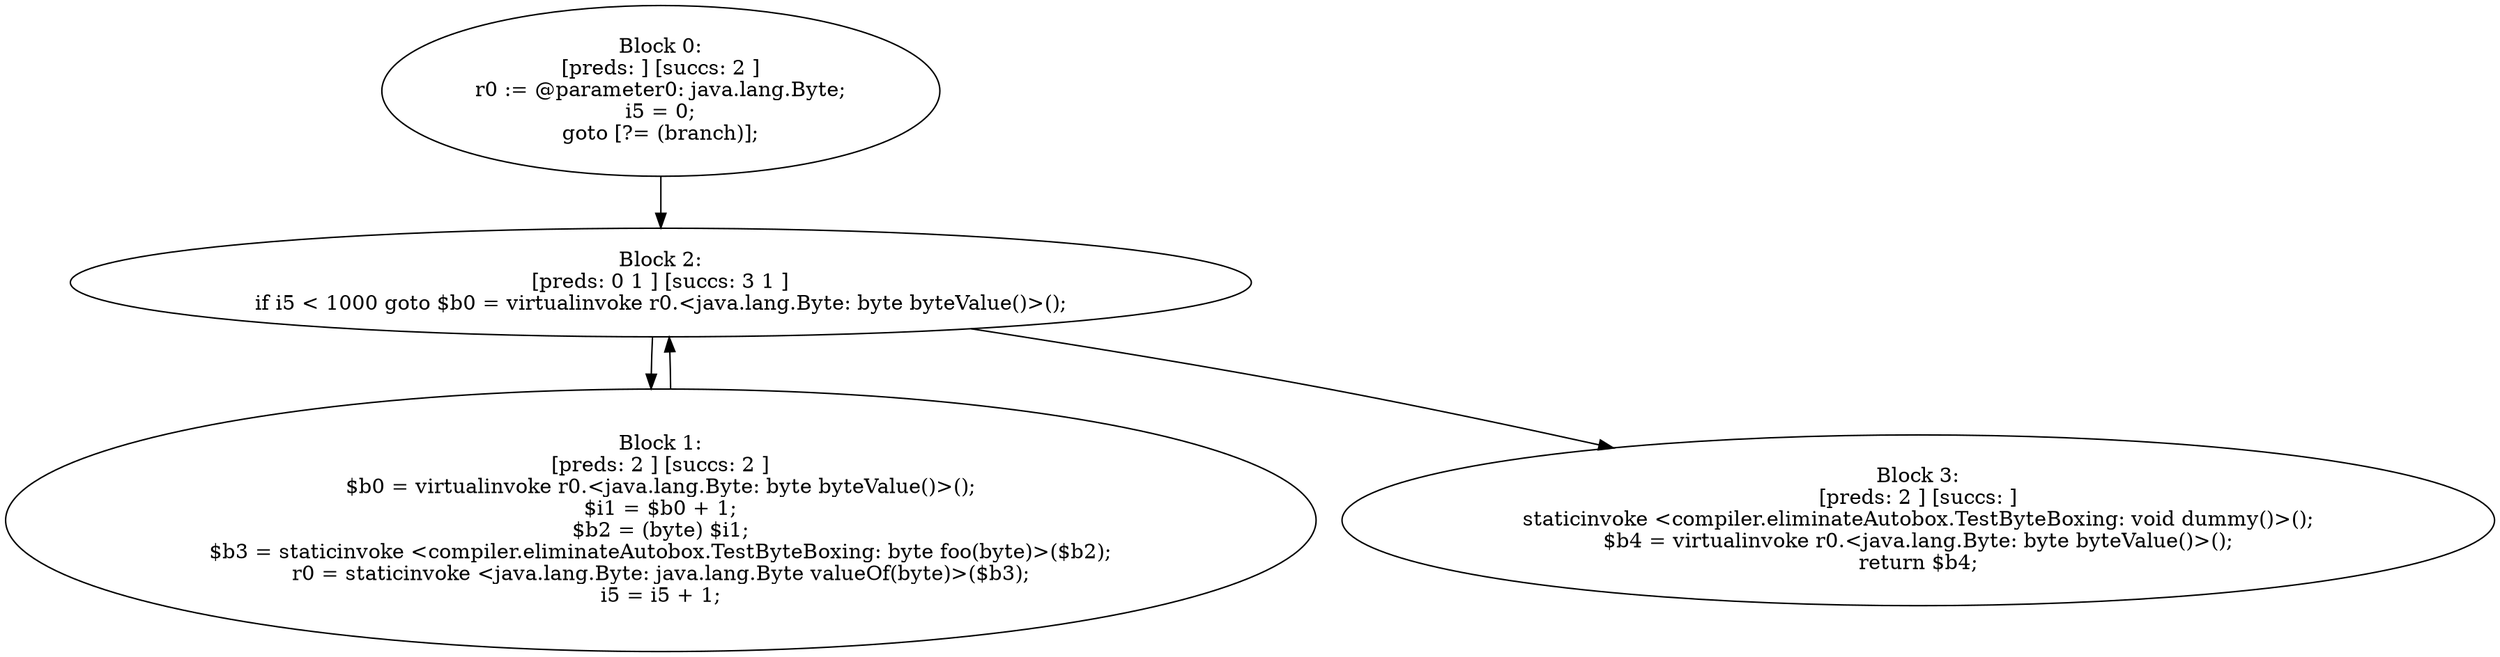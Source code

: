 digraph "unitGraph" {
    "Block 0:
[preds: ] [succs: 2 ]
r0 := @parameter0: java.lang.Byte;
i5 = 0;
goto [?= (branch)];
"
    "Block 1:
[preds: 2 ] [succs: 2 ]
$b0 = virtualinvoke r0.<java.lang.Byte: byte byteValue()>();
$i1 = $b0 + 1;
$b2 = (byte) $i1;
$b3 = staticinvoke <compiler.eliminateAutobox.TestByteBoxing: byte foo(byte)>($b2);
r0 = staticinvoke <java.lang.Byte: java.lang.Byte valueOf(byte)>($b3);
i5 = i5 + 1;
"
    "Block 2:
[preds: 0 1 ] [succs: 3 1 ]
if i5 < 1000 goto $b0 = virtualinvoke r0.<java.lang.Byte: byte byteValue()>();
"
    "Block 3:
[preds: 2 ] [succs: ]
staticinvoke <compiler.eliminateAutobox.TestByteBoxing: void dummy()>();
$b4 = virtualinvoke r0.<java.lang.Byte: byte byteValue()>();
return $b4;
"
    "Block 0:
[preds: ] [succs: 2 ]
r0 := @parameter0: java.lang.Byte;
i5 = 0;
goto [?= (branch)];
"->"Block 2:
[preds: 0 1 ] [succs: 3 1 ]
if i5 < 1000 goto $b0 = virtualinvoke r0.<java.lang.Byte: byte byteValue()>();
";
    "Block 1:
[preds: 2 ] [succs: 2 ]
$b0 = virtualinvoke r0.<java.lang.Byte: byte byteValue()>();
$i1 = $b0 + 1;
$b2 = (byte) $i1;
$b3 = staticinvoke <compiler.eliminateAutobox.TestByteBoxing: byte foo(byte)>($b2);
r0 = staticinvoke <java.lang.Byte: java.lang.Byte valueOf(byte)>($b3);
i5 = i5 + 1;
"->"Block 2:
[preds: 0 1 ] [succs: 3 1 ]
if i5 < 1000 goto $b0 = virtualinvoke r0.<java.lang.Byte: byte byteValue()>();
";
    "Block 2:
[preds: 0 1 ] [succs: 3 1 ]
if i5 < 1000 goto $b0 = virtualinvoke r0.<java.lang.Byte: byte byteValue()>();
"->"Block 3:
[preds: 2 ] [succs: ]
staticinvoke <compiler.eliminateAutobox.TestByteBoxing: void dummy()>();
$b4 = virtualinvoke r0.<java.lang.Byte: byte byteValue()>();
return $b4;
";
    "Block 2:
[preds: 0 1 ] [succs: 3 1 ]
if i5 < 1000 goto $b0 = virtualinvoke r0.<java.lang.Byte: byte byteValue()>();
"->"Block 1:
[preds: 2 ] [succs: 2 ]
$b0 = virtualinvoke r0.<java.lang.Byte: byte byteValue()>();
$i1 = $b0 + 1;
$b2 = (byte) $i1;
$b3 = staticinvoke <compiler.eliminateAutobox.TestByteBoxing: byte foo(byte)>($b2);
r0 = staticinvoke <java.lang.Byte: java.lang.Byte valueOf(byte)>($b3);
i5 = i5 + 1;
";
}

